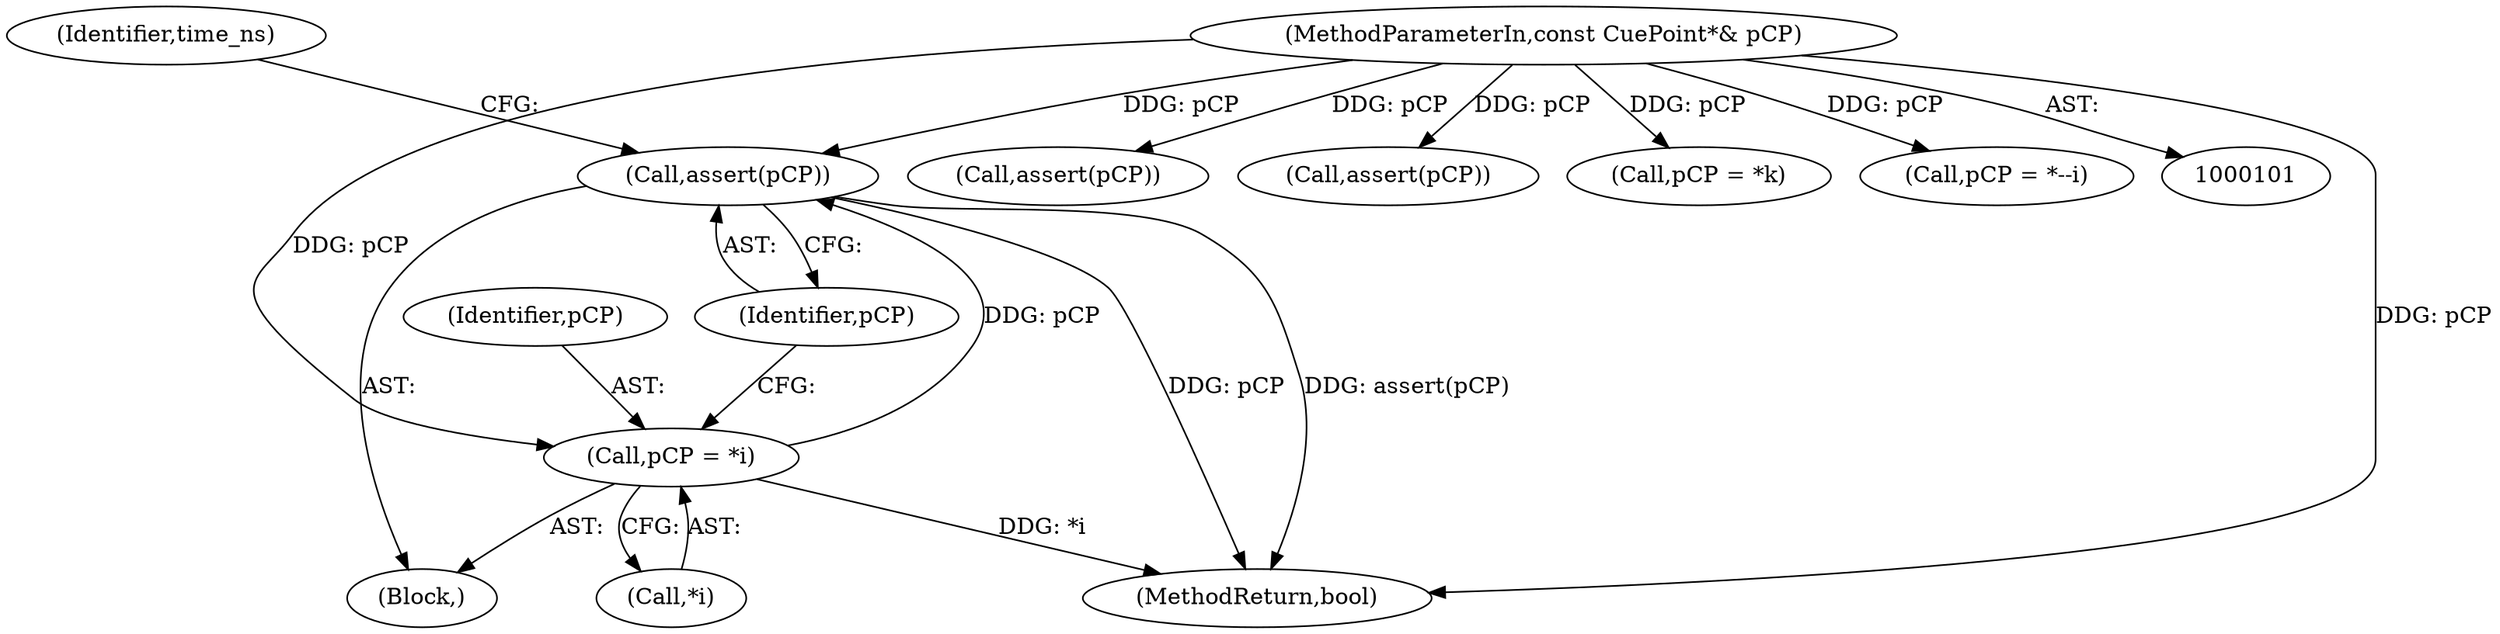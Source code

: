 digraph "0_Android_04839626ed859623901ebd3a5fd483982186b59d_39@API" {
"1000142" [label="(Call,assert(pCP))"];
"1000138" [label="(Call,pCP = *i)"];
"1000104" [label="(MethodParameterIn,const CuePoint*& pCP)"];
"1000143" [label="(Identifier,pCP)"];
"1000185" [label="(Call,assert(pCP))"];
"1000228" [label="(Call,assert(pCP))"];
"1000139" [label="(Identifier,pCP)"];
"1000106" [label="(Block,)"];
"1000140" [label="(Call,*i)"];
"1000138" [label="(Call,pCP = *i)"];
"1000142" [label="(Call,assert(pCP))"];
"1000235" [label="(MethodReturn,bool)"];
"1000146" [label="(Identifier,time_ns)"];
"1000104" [label="(MethodParameterIn,const CuePoint*& pCP)"];
"1000181" [label="(Call,pCP = *k)"];
"1000223" [label="(Call,pCP = *--i)"];
"1000142" -> "1000106"  [label="AST: "];
"1000142" -> "1000143"  [label="CFG: "];
"1000143" -> "1000142"  [label="AST: "];
"1000146" -> "1000142"  [label="CFG: "];
"1000142" -> "1000235"  [label="DDG: assert(pCP)"];
"1000142" -> "1000235"  [label="DDG: pCP"];
"1000138" -> "1000142"  [label="DDG: pCP"];
"1000104" -> "1000142"  [label="DDG: pCP"];
"1000138" -> "1000106"  [label="AST: "];
"1000138" -> "1000140"  [label="CFG: "];
"1000139" -> "1000138"  [label="AST: "];
"1000140" -> "1000138"  [label="AST: "];
"1000143" -> "1000138"  [label="CFG: "];
"1000138" -> "1000235"  [label="DDG: *i"];
"1000104" -> "1000138"  [label="DDG: pCP"];
"1000104" -> "1000101"  [label="AST: "];
"1000104" -> "1000235"  [label="DDG: pCP"];
"1000104" -> "1000181"  [label="DDG: pCP"];
"1000104" -> "1000185"  [label="DDG: pCP"];
"1000104" -> "1000223"  [label="DDG: pCP"];
"1000104" -> "1000228"  [label="DDG: pCP"];
}
